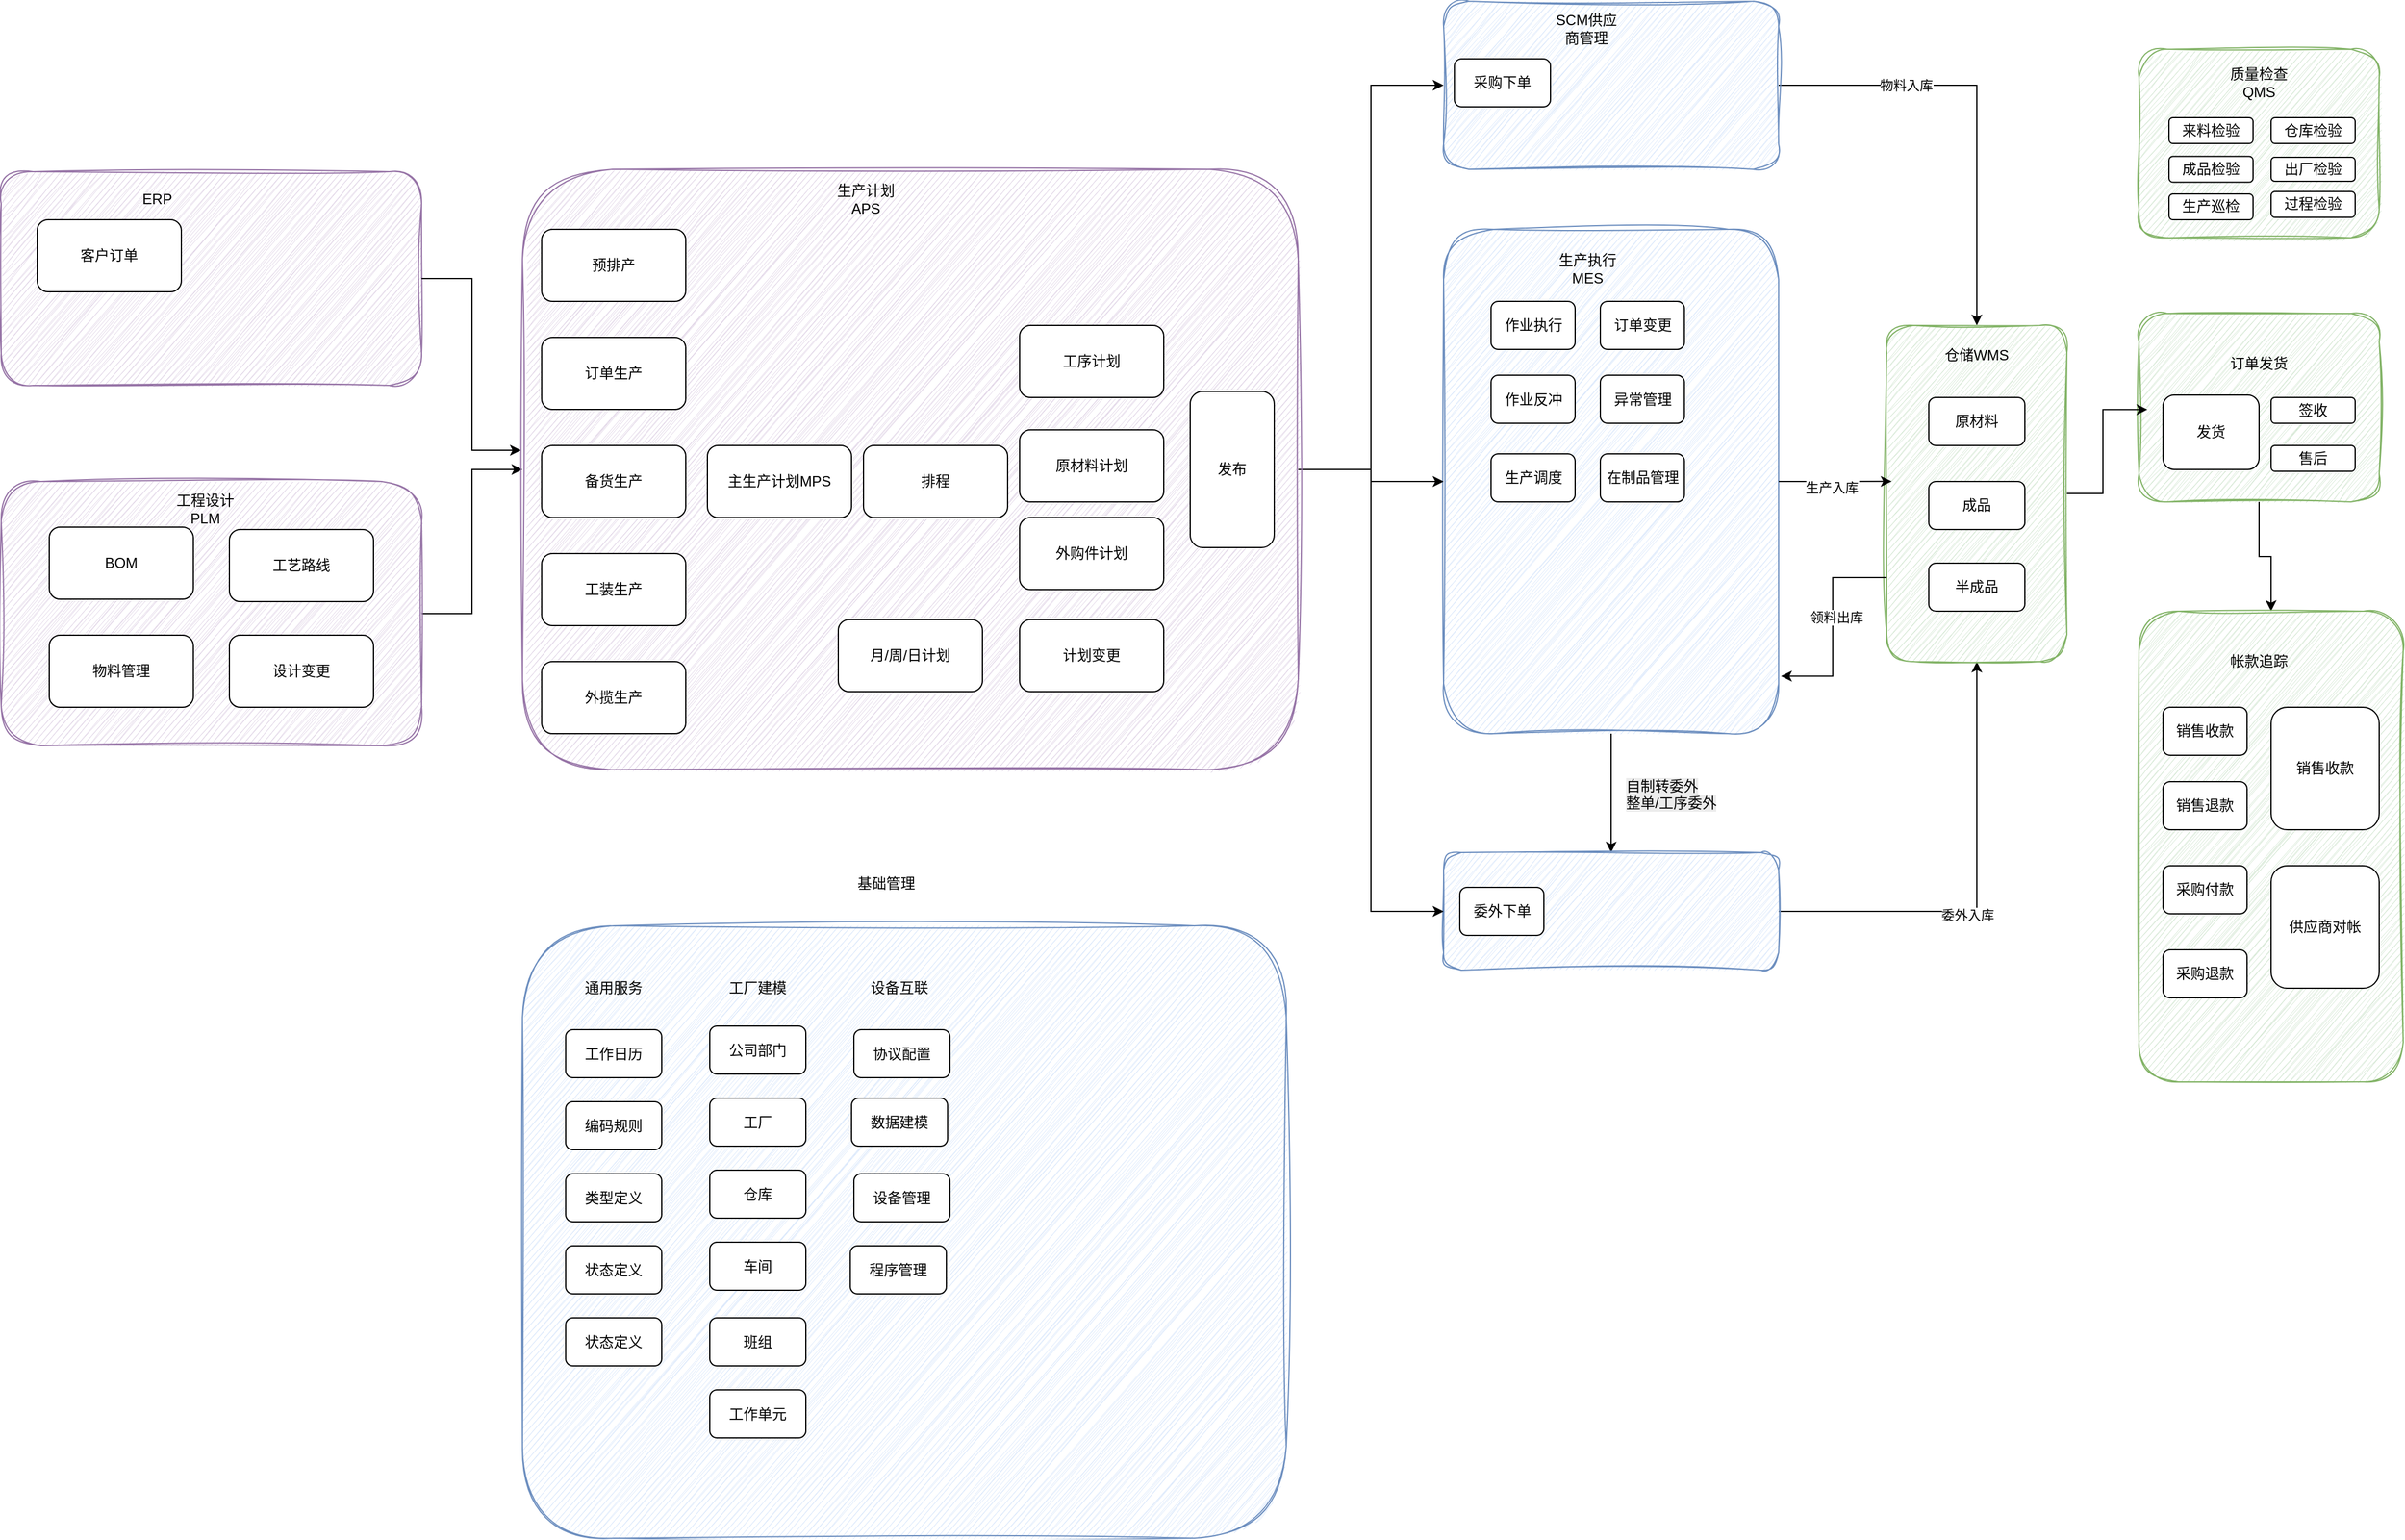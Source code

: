 <mxfile version="27.1.5">
  <diagram name="第 1 页" id="P-wkzjx2k7ZGJkpA4Eae">
    <mxGraphModel dx="1766" dy="971" grid="1" gridSize="10" guides="1" tooltips="1" connect="1" arrows="1" fold="1" page="1" pageScale="1" pageWidth="827" pageHeight="1169" math="0" shadow="0">
      <root>
        <mxCell id="0" />
        <mxCell id="1" parent="0" />
        <mxCell id="Gtzy-uiWqUcAj5QwXKWF-51" value="" style="rounded=1;whiteSpace=wrap;html=1;sketch=1;curveFitting=1;jiggle=2;fillColor=#e1d5e7;strokeColor=#9673a6;" vertex="1" parent="1">
          <mxGeometry x="-80" y="182" width="350" height="178" as="geometry" />
        </mxCell>
        <mxCell id="Gtzy-uiWqUcAj5QwXKWF-56" style="edgeStyle=orthogonalEdgeStyle;rounded=0;orthogonalLoop=1;jettySize=auto;html=1;exitX=1;exitY=0.5;exitDx=0;exitDy=0;entryX=0;entryY=0.5;entryDx=0;entryDy=0;" edge="1" parent="1" source="Gtzy-uiWqUcAj5QwXKWF-52" target="Gtzy-uiWqUcAj5QwXKWF-11">
          <mxGeometry relative="1" as="geometry" />
        </mxCell>
        <mxCell id="Gtzy-uiWqUcAj5QwXKWF-52" value="" style="rounded=1;whiteSpace=wrap;html=1;sketch=1;curveFitting=1;jiggle=2;fillColor=#e1d5e7;strokeColor=#9673a6;" vertex="1" parent="1">
          <mxGeometry x="-80" y="440" width="350" height="220" as="geometry" />
        </mxCell>
        <mxCell id="Gtzy-uiWqUcAj5QwXKWF-46" style="edgeStyle=orthogonalEdgeStyle;rounded=0;orthogonalLoop=1;jettySize=auto;html=1;exitX=1;exitY=0.5;exitDx=0;exitDy=0;entryX=0.5;entryY=0;entryDx=0;entryDy=0;" edge="1" parent="1" source="Gtzy-uiWqUcAj5QwXKWF-17" target="Gtzy-uiWqUcAj5QwXKWF-27">
          <mxGeometry relative="1" as="geometry" />
        </mxCell>
        <mxCell id="Gtzy-uiWqUcAj5QwXKWF-47" value="物料入库" style="edgeLabel;html=1;align=center;verticalAlign=middle;resizable=0;points=[];" vertex="1" connectable="0" parent="Gtzy-uiWqUcAj5QwXKWF-46">
          <mxGeometry x="-0.418" relative="1" as="geometry">
            <mxPoint as="offset" />
          </mxGeometry>
        </mxCell>
        <mxCell id="Gtzy-uiWqUcAj5QwXKWF-17" value="" style="rounded=1;whiteSpace=wrap;html=1;fillColor=#dae8fc;strokeColor=#6c8ebf;sketch=1;curveFitting=1;jiggle=2;" vertex="1" parent="1">
          <mxGeometry x="1121" y="40" width="279" height="140" as="geometry" />
        </mxCell>
        <mxCell id="Gtzy-uiWqUcAj5QwXKWF-41" style="edgeStyle=orthogonalEdgeStyle;rounded=0;orthogonalLoop=1;jettySize=auto;html=1;exitX=0.5;exitY=1;exitDx=0;exitDy=0;entryX=0.5;entryY=0;entryDx=0;entryDy=0;" edge="1" parent="1" source="Gtzy-uiWqUcAj5QwXKWF-18" target="Gtzy-uiWqUcAj5QwXKWF-19">
          <mxGeometry relative="1" as="geometry" />
        </mxCell>
        <mxCell id="Gtzy-uiWqUcAj5QwXKWF-18" value="" style="rounded=1;whiteSpace=wrap;html=1;fillColor=#dae8fc;strokeColor=#6c8ebf;shadow=0;sketch=1;curveFitting=1;jiggle=2;" vertex="1" parent="1">
          <mxGeometry x="1121" y="230" width="279" height="420" as="geometry" />
        </mxCell>
        <mxCell id="Gtzy-uiWqUcAj5QwXKWF-32" style="edgeStyle=orthogonalEdgeStyle;rounded=0;orthogonalLoop=1;jettySize=auto;html=1;exitX=1;exitY=0.5;exitDx=0;exitDy=0;entryX=0.5;entryY=1;entryDx=0;entryDy=0;" edge="1" parent="1" source="Gtzy-uiWqUcAj5QwXKWF-19" target="Gtzy-uiWqUcAj5QwXKWF-27">
          <mxGeometry relative="1" as="geometry" />
        </mxCell>
        <mxCell id="Gtzy-uiWqUcAj5QwXKWF-33" value="委外入库" style="edgeLabel;html=1;align=center;verticalAlign=middle;resizable=0;points=[];" vertex="1" connectable="0" parent="Gtzy-uiWqUcAj5QwXKWF-32">
          <mxGeometry x="-0.161" y="-3" relative="1" as="geometry">
            <mxPoint as="offset" />
          </mxGeometry>
        </mxCell>
        <mxCell id="Gtzy-uiWqUcAj5QwXKWF-19" value="" style="rounded=1;whiteSpace=wrap;html=1;fillColor=#dae8fc;strokeColor=#6c8ebf;shadow=0;glass=0;sketch=1;curveFitting=1;jiggle=2;" vertex="1" parent="1">
          <mxGeometry x="1121" y="749" width="279" height="98" as="geometry" />
        </mxCell>
        <mxCell id="Gtzy-uiWqUcAj5QwXKWF-24" style="edgeStyle=orthogonalEdgeStyle;rounded=0;orthogonalLoop=1;jettySize=auto;html=1;exitX=1;exitY=0.5;exitDx=0;exitDy=0;entryX=0;entryY=0.5;entryDx=0;entryDy=0;" edge="1" parent="1" source="Gtzy-uiWqUcAj5QwXKWF-11" target="Gtzy-uiWqUcAj5QwXKWF-17">
          <mxGeometry relative="1" as="geometry" />
        </mxCell>
        <mxCell id="Gtzy-uiWqUcAj5QwXKWF-25" style="edgeStyle=orthogonalEdgeStyle;rounded=0;orthogonalLoop=1;jettySize=auto;html=1;exitX=1;exitY=0.5;exitDx=0;exitDy=0;entryX=0;entryY=0.5;entryDx=0;entryDy=0;" edge="1" parent="1" source="Gtzy-uiWqUcAj5QwXKWF-11" target="Gtzy-uiWqUcAj5QwXKWF-18">
          <mxGeometry relative="1" as="geometry" />
        </mxCell>
        <mxCell id="Gtzy-uiWqUcAj5QwXKWF-26" style="edgeStyle=orthogonalEdgeStyle;rounded=0;orthogonalLoop=1;jettySize=auto;html=1;exitX=1;exitY=0.5;exitDx=0;exitDy=0;entryX=0;entryY=0.5;entryDx=0;entryDy=0;" edge="1" parent="1" source="Gtzy-uiWqUcAj5QwXKWF-11" target="Gtzy-uiWqUcAj5QwXKWF-19">
          <mxGeometry relative="1" as="geometry" />
        </mxCell>
        <mxCell id="Gtzy-uiWqUcAj5QwXKWF-11" value="" style="rounded=1;whiteSpace=wrap;html=1;sketch=1;curveFitting=1;jiggle=2;fillColor=#e1d5e7;strokeColor=#9673a6;" vertex="1" parent="1">
          <mxGeometry x="354" y="180" width="646" height="500" as="geometry" />
        </mxCell>
        <mxCell id="vl6X_LM82_p3VvOa5xrB-1" value="客户订单" style="rounded=1;whiteSpace=wrap;html=1;" parent="1" vertex="1">
          <mxGeometry x="-50" y="222" width="120" height="60" as="geometry" />
        </mxCell>
        <mxCell id="Gtzy-uiWqUcAj5QwXKWF-1" value="订单生产" style="rounded=1;whiteSpace=wrap;html=1;" vertex="1" parent="1">
          <mxGeometry x="370" y="320" width="120" height="60" as="geometry" />
        </mxCell>
        <mxCell id="Gtzy-uiWqUcAj5QwXKWF-2" value="备货生产" style="rounded=1;whiteSpace=wrap;html=1;" vertex="1" parent="1">
          <mxGeometry x="370" y="410" width="120" height="60" as="geometry" />
        </mxCell>
        <mxCell id="Gtzy-uiWqUcAj5QwXKWF-3" value="工装生产" style="rounded=1;whiteSpace=wrap;html=1;" vertex="1" parent="1">
          <mxGeometry x="370" y="500" width="120" height="60" as="geometry" />
        </mxCell>
        <mxCell id="Gtzy-uiWqUcAj5QwXKWF-4" value="外揽生产" style="rounded=1;whiteSpace=wrap;html=1;" vertex="1" parent="1">
          <mxGeometry x="370" y="590" width="120" height="60" as="geometry" />
        </mxCell>
        <mxCell id="Gtzy-uiWqUcAj5QwXKWF-5" value="预排产" style="rounded=1;whiteSpace=wrap;html=1;" vertex="1" parent="1">
          <mxGeometry x="370" y="230" width="120" height="60" as="geometry" />
        </mxCell>
        <mxCell id="Gtzy-uiWqUcAj5QwXKWF-6" value="主生产计划MPS" style="rounded=1;whiteSpace=wrap;html=1;" vertex="1" parent="1">
          <mxGeometry x="508" y="410" width="120" height="60" as="geometry" />
        </mxCell>
        <mxCell id="Gtzy-uiWqUcAj5QwXKWF-7" value="BOM" style="rounded=1;whiteSpace=wrap;html=1;" vertex="1" parent="1">
          <mxGeometry x="-40" y="478" width="120" height="60" as="geometry" />
        </mxCell>
        <mxCell id="Gtzy-uiWqUcAj5QwXKWF-8" value="排程" style="rounded=1;whiteSpace=wrap;html=1;" vertex="1" parent="1">
          <mxGeometry x="638" y="410" width="120" height="60" as="geometry" />
        </mxCell>
        <mxCell id="Gtzy-uiWqUcAj5QwXKWF-9" value="原材料计划" style="rounded=1;whiteSpace=wrap;html=1;" vertex="1" parent="1">
          <mxGeometry x="768" y="397" width="120" height="60" as="geometry" />
        </mxCell>
        <mxCell id="Gtzy-uiWqUcAj5QwXKWF-12" value="采购下单" style="rounded=1;whiteSpace=wrap;html=1;" vertex="1" parent="1">
          <mxGeometry x="1130" y="88" width="80" height="40" as="geometry" />
        </mxCell>
        <mxCell id="Gtzy-uiWqUcAj5QwXKWF-13" value="作业执行" style="rounded=1;whiteSpace=wrap;html=1;" vertex="1" parent="1">
          <mxGeometry x="1160.5" y="290" width="70" height="40" as="geometry" />
        </mxCell>
        <mxCell id="Gtzy-uiWqUcAj5QwXKWF-14" value="委外下单" style="rounded=1;whiteSpace=wrap;html=1;" vertex="1" parent="1">
          <mxGeometry x="1134.5" y="778" width="70" height="40" as="geometry" />
        </mxCell>
        <mxCell id="Gtzy-uiWqUcAj5QwXKWF-20" value="SCM供应商管理" style="text;html=1;align=center;verticalAlign=middle;whiteSpace=wrap;rounded=0;" vertex="1" parent="1">
          <mxGeometry x="1210" y="48" width="60" height="30" as="geometry" />
        </mxCell>
        <mxCell id="Gtzy-uiWqUcAj5QwXKWF-21" value="生产计划APS" style="text;html=1;align=center;verticalAlign=middle;whiteSpace=wrap;rounded=0;" vertex="1" parent="1">
          <mxGeometry x="610" y="190" width="60" height="30" as="geometry" />
        </mxCell>
        <mxCell id="Gtzy-uiWqUcAj5QwXKWF-22" value="生产执行MES" style="text;html=1;align=center;verticalAlign=middle;whiteSpace=wrap;rounded=0;" vertex="1" parent="1">
          <mxGeometry x="1211" y="248" width="60" height="30" as="geometry" />
        </mxCell>
        <mxCell id="Gtzy-uiWqUcAj5QwXKWF-27" value="" style="rounded=1;whiteSpace=wrap;html=1;fillColor=#d5e8d4;strokeColor=#82b366;shadow=0;sketch=1;curveFitting=1;jiggle=2;" vertex="1" parent="1">
          <mxGeometry x="1490" y="310" width="150" height="280" as="geometry" />
        </mxCell>
        <mxCell id="Gtzy-uiWqUcAj5QwXKWF-28" value="仓储WMS" style="text;html=1;align=center;verticalAlign=middle;whiteSpace=wrap;rounded=0;" vertex="1" parent="1">
          <mxGeometry x="1535" y="320" width="60" height="30" as="geometry" />
        </mxCell>
        <mxCell id="Gtzy-uiWqUcAj5QwXKWF-29" value="原材料" style="rounded=1;whiteSpace=wrap;html=1;" vertex="1" parent="1">
          <mxGeometry x="1525" y="370" width="80" height="40" as="geometry" />
        </mxCell>
        <mxCell id="Gtzy-uiWqUcAj5QwXKWF-30" value="成品" style="rounded=1;whiteSpace=wrap;html=1;" vertex="1" parent="1">
          <mxGeometry x="1525" y="440" width="80" height="40" as="geometry" />
        </mxCell>
        <mxCell id="Gtzy-uiWqUcAj5QwXKWF-31" value="半成品" style="rounded=1;whiteSpace=wrap;html=1;" vertex="1" parent="1">
          <mxGeometry x="1525" y="508" width="80" height="40" as="geometry" />
        </mxCell>
        <mxCell id="Gtzy-uiWqUcAj5QwXKWF-34" style="edgeStyle=orthogonalEdgeStyle;rounded=0;orthogonalLoop=1;jettySize=auto;html=1;exitX=1;exitY=0.5;exitDx=0;exitDy=0;entryX=0.027;entryY=0.464;entryDx=0;entryDy=0;entryPerimeter=0;" edge="1" parent="1" source="Gtzy-uiWqUcAj5QwXKWF-18" target="Gtzy-uiWqUcAj5QwXKWF-27">
          <mxGeometry relative="1" as="geometry" />
        </mxCell>
        <mxCell id="Gtzy-uiWqUcAj5QwXKWF-35" value="生产入库" style="edgeLabel;html=1;align=center;verticalAlign=middle;resizable=0;points=[];" vertex="1" connectable="0" parent="Gtzy-uiWqUcAj5QwXKWF-34">
          <mxGeometry x="-0.044" y="-5" relative="1" as="geometry">
            <mxPoint x="-1" as="offset" />
          </mxGeometry>
        </mxCell>
        <mxCell id="Gtzy-uiWqUcAj5QwXKWF-36" style="edgeStyle=orthogonalEdgeStyle;rounded=0;orthogonalLoop=1;jettySize=auto;html=1;exitX=0;exitY=0.75;exitDx=0;exitDy=0;entryX=1.007;entryY=0.886;entryDx=0;entryDy=0;entryPerimeter=0;" edge="1" parent="1" source="Gtzy-uiWqUcAj5QwXKWF-27" target="Gtzy-uiWqUcAj5QwXKWF-18">
          <mxGeometry relative="1" as="geometry" />
        </mxCell>
        <mxCell id="Gtzy-uiWqUcAj5QwXKWF-37" value="领料出库" style="edgeLabel;html=1;align=center;verticalAlign=middle;resizable=0;points=[];" vertex="1" connectable="0" parent="Gtzy-uiWqUcAj5QwXKWF-36">
          <mxGeometry x="-0.088" y="3" relative="1" as="geometry">
            <mxPoint as="offset" />
          </mxGeometry>
        </mxCell>
        <mxCell id="Gtzy-uiWqUcAj5QwXKWF-48" value="工艺路线" style="rounded=1;whiteSpace=wrap;html=1;" vertex="1" parent="1">
          <mxGeometry x="110" y="480" width="120" height="60" as="geometry" />
        </mxCell>
        <mxCell id="Gtzy-uiWqUcAj5QwXKWF-49" value="物料管理" style="rounded=1;whiteSpace=wrap;html=1;" vertex="1" parent="1">
          <mxGeometry x="-40" y="568" width="120" height="60" as="geometry" />
        </mxCell>
        <mxCell id="Gtzy-uiWqUcAj5QwXKWF-53" value="ERP" style="text;html=1;align=center;verticalAlign=middle;whiteSpace=wrap;rounded=0;" vertex="1" parent="1">
          <mxGeometry x="20" y="190" width="60" height="30" as="geometry" />
        </mxCell>
        <mxCell id="Gtzy-uiWqUcAj5QwXKWF-54" value="工程设计PLM" style="text;html=1;align=center;verticalAlign=middle;whiteSpace=wrap;rounded=0;" vertex="1" parent="1">
          <mxGeometry x="60" y="448" width="60" height="30" as="geometry" />
        </mxCell>
        <mxCell id="Gtzy-uiWqUcAj5QwXKWF-55" style="edgeStyle=orthogonalEdgeStyle;rounded=0;orthogonalLoop=1;jettySize=auto;html=1;exitX=1;exitY=0.5;exitDx=0;exitDy=0;entryX=-0.002;entryY=0.468;entryDx=0;entryDy=0;entryPerimeter=0;" edge="1" parent="1" source="Gtzy-uiWqUcAj5QwXKWF-51" target="Gtzy-uiWqUcAj5QwXKWF-11">
          <mxGeometry relative="1" as="geometry" />
        </mxCell>
        <mxCell id="Gtzy-uiWqUcAj5QwXKWF-57" value="" style="rounded=1;whiteSpace=wrap;html=1;fillColor=#d5e8d4;strokeColor=#82b366;shadow=0;sketch=1;curveFitting=1;jiggle=2;" vertex="1" parent="1">
          <mxGeometry x="1700" y="80" width="200" height="157" as="geometry" />
        </mxCell>
        <mxCell id="Gtzy-uiWqUcAj5QwXKWF-59" value="质量检查QMS" style="text;html=1;align=center;verticalAlign=middle;whiteSpace=wrap;rounded=0;" vertex="1" parent="1">
          <mxGeometry x="1770" y="93" width="60" height="30" as="geometry" />
        </mxCell>
        <mxCell id="Gtzy-uiWqUcAj5QwXKWF-71" style="edgeStyle=orthogonalEdgeStyle;rounded=0;orthogonalLoop=1;jettySize=auto;html=1;exitX=0.5;exitY=1;exitDx=0;exitDy=0;entryX=0.5;entryY=0;entryDx=0;entryDy=0;" edge="1" parent="1" source="Gtzy-uiWqUcAj5QwXKWF-60" target="Gtzy-uiWqUcAj5QwXKWF-65">
          <mxGeometry relative="1" as="geometry" />
        </mxCell>
        <mxCell id="Gtzy-uiWqUcAj5QwXKWF-60" value="" style="rounded=1;whiteSpace=wrap;html=1;fillColor=#d5e8d4;strokeColor=#82b366;shadow=0;sketch=1;curveFitting=1;jiggle=2;" vertex="1" parent="1">
          <mxGeometry x="1700" y="300" width="200" height="157" as="geometry" />
        </mxCell>
        <mxCell id="Gtzy-uiWqUcAj5QwXKWF-61" value="发货" style="rounded=1;whiteSpace=wrap;html=1;" vertex="1" parent="1">
          <mxGeometry x="1720" y="368" width="80" height="62" as="geometry" />
        </mxCell>
        <mxCell id="Gtzy-uiWqUcAj5QwXKWF-62" value="订单发货" style="text;html=1;align=center;verticalAlign=middle;whiteSpace=wrap;rounded=0;" vertex="1" parent="1">
          <mxGeometry x="1770" y="327" width="60" height="30" as="geometry" />
        </mxCell>
        <mxCell id="Gtzy-uiWqUcAj5QwXKWF-63" value="签收" style="rounded=1;whiteSpace=wrap;html=1;" vertex="1" parent="1">
          <mxGeometry x="1810" y="370" width="70" height="21.5" as="geometry" />
        </mxCell>
        <mxCell id="Gtzy-uiWqUcAj5QwXKWF-64" value="售后" style="rounded=1;whiteSpace=wrap;html=1;" vertex="1" parent="1">
          <mxGeometry x="1810" y="410" width="70" height="21.5" as="geometry" />
        </mxCell>
        <mxCell id="Gtzy-uiWqUcAj5QwXKWF-65" value="" style="rounded=1;whiteSpace=wrap;html=1;fillColor=#d5e8d4;strokeColor=#82b366;shadow=0;sketch=1;curveFitting=1;jiggle=2;" vertex="1" parent="1">
          <mxGeometry x="1700" y="548" width="220" height="392" as="geometry" />
        </mxCell>
        <mxCell id="Gtzy-uiWqUcAj5QwXKWF-66" value="销售收款" style="rounded=1;whiteSpace=wrap;html=1;" vertex="1" parent="1">
          <mxGeometry x="1720" y="628" width="70" height="40" as="geometry" />
        </mxCell>
        <mxCell id="Gtzy-uiWqUcAj5QwXKWF-67" value="帐款追踪" style="text;html=1;align=center;verticalAlign=middle;whiteSpace=wrap;rounded=0;" vertex="1" parent="1">
          <mxGeometry x="1770" y="575" width="60" height="30" as="geometry" />
        </mxCell>
        <mxCell id="Gtzy-uiWqUcAj5QwXKWF-70" style="edgeStyle=orthogonalEdgeStyle;rounded=0;orthogonalLoop=1;jettySize=auto;html=1;exitX=1;exitY=0.5;exitDx=0;exitDy=0;entryX=0.035;entryY=0.51;entryDx=0;entryDy=0;entryPerimeter=0;" edge="1" parent="1" source="Gtzy-uiWqUcAj5QwXKWF-27" target="Gtzy-uiWqUcAj5QwXKWF-60">
          <mxGeometry relative="1" as="geometry" />
        </mxCell>
        <mxCell id="Gtzy-uiWqUcAj5QwXKWF-72" value="销售退款" style="rounded=1;whiteSpace=wrap;html=1;" vertex="1" parent="1">
          <mxGeometry x="1720" y="690" width="70" height="40" as="geometry" />
        </mxCell>
        <mxCell id="Gtzy-uiWqUcAj5QwXKWF-73" value="采购付款" style="rounded=1;whiteSpace=wrap;html=1;" vertex="1" parent="1">
          <mxGeometry x="1720" y="760" width="70" height="40" as="geometry" />
        </mxCell>
        <mxCell id="Gtzy-uiWqUcAj5QwXKWF-74" value="采购退款" style="rounded=1;whiteSpace=wrap;html=1;" vertex="1" parent="1">
          <mxGeometry x="1720" y="830" width="70" height="40" as="geometry" />
        </mxCell>
        <mxCell id="Gtzy-uiWqUcAj5QwXKWF-75" value="销售收款" style="rounded=1;whiteSpace=wrap;html=1;" vertex="1" parent="1">
          <mxGeometry x="1810" y="628" width="90" height="102" as="geometry" />
        </mxCell>
        <mxCell id="Gtzy-uiWqUcAj5QwXKWF-76" value="供应商对帐" style="rounded=1;whiteSpace=wrap;html=1;" vertex="1" parent="1">
          <mxGeometry x="1810" y="760" width="90" height="102" as="geometry" />
        </mxCell>
        <mxCell id="Gtzy-uiWqUcAj5QwXKWF-77" value="设计变更" style="rounded=1;whiteSpace=wrap;html=1;" vertex="1" parent="1">
          <mxGeometry x="110" y="568" width="120" height="60" as="geometry" />
        </mxCell>
        <mxCell id="Gtzy-uiWqUcAj5QwXKWF-78" value="计划变更" style="rounded=1;whiteSpace=wrap;html=1;" vertex="1" parent="1">
          <mxGeometry x="768" y="555" width="120" height="60" as="geometry" />
        </mxCell>
        <mxCell id="Gtzy-uiWqUcAj5QwXKWF-79" value="工序计划" style="rounded=1;whiteSpace=wrap;html=1;" vertex="1" parent="1">
          <mxGeometry x="768" y="310" width="120" height="60" as="geometry" />
        </mxCell>
        <mxCell id="Gtzy-uiWqUcAj5QwXKWF-80" value="外购件计划" style="rounded=1;whiteSpace=wrap;html=1;" vertex="1" parent="1">
          <mxGeometry x="768" y="470" width="120" height="60" as="geometry" />
        </mxCell>
        <mxCell id="Gtzy-uiWqUcAj5QwXKWF-81" value="发布" style="rounded=1;whiteSpace=wrap;html=1;" vertex="1" parent="1">
          <mxGeometry x="910" y="365" width="70" height="130" as="geometry" />
        </mxCell>
        <mxCell id="Gtzy-uiWqUcAj5QwXKWF-83" value="&lt;span data-mx-given-colors=&quot;{&amp;quot;color&amp;quot;:&amp;quot;rgb(0, 0, 0)&amp;quot;,&amp;quot;background-color&amp;quot;:&amp;quot;rgb(236, 236, 236)&amp;quot;}&quot; style=&quot;forced-color-adjust: none; color: light-dark(rgb(0, 0, 0), rgb(237, 237, 237)); font-family: Helvetica; font-size: 12px; font-style: normal; font-variant-ligatures: normal; font-variant-caps: normal; font-weight: 400; letter-spacing: normal; orphans: 2; text-indent: 0px; text-transform: none; widows: 2; word-spacing: 0px; -webkit-text-stroke-width: 0px; white-space: normal; text-decoration-thickness: initial; text-decoration-style: initial; text-decoration-color: initial; text-align: center; background-color: light-dark(rgb(236, 236, 236), rgb(34, 34, 34)); float: none; display: inline !important;&quot;&gt;自制转委外&lt;/span&gt;&lt;br data-mx-given-colors=&quot;{&amp;quot;color&amp;quot;:&amp;quot;rgb(0, 0, 0)&amp;quot;,&amp;quot;background-color&amp;quot;:&amp;quot;rgb(236, 236, 236)&amp;quot;}&quot; style=&quot;forced-color-adjust: none; color: light-dark(rgb(0, 0, 0), rgb(237, 237, 237)); font-family: Helvetica; font-size: 12px; font-style: normal; font-variant-ligatures: normal; font-variant-caps: normal; font-weight: 400; letter-spacing: normal; orphans: 2; text-indent: 0px; text-transform: none; widows: 2; word-spacing: 0px; -webkit-text-stroke-width: 0px; white-space: normal; text-decoration-thickness: initial; text-decoration-style: initial; text-decoration-color: initial; text-align: center; background-color: light-dark(rgb(236, 236, 236), rgb(34, 34, 34));&quot;&gt;&lt;span data-mx-given-colors=&quot;{&amp;quot;color&amp;quot;:&amp;quot;rgb(0, 0, 0)&amp;quot;,&amp;quot;background-color&amp;quot;:&amp;quot;rgb(236, 236, 236)&amp;quot;}&quot; style=&quot;forced-color-adjust: none; color: light-dark(rgb(0, 0, 0), rgb(237, 237, 237)); font-family: Helvetica; font-size: 12px; font-style: normal; font-variant-ligatures: normal; font-variant-caps: normal; font-weight: 400; letter-spacing: normal; orphans: 2; text-indent: 0px; text-transform: none; widows: 2; word-spacing: 0px; -webkit-text-stroke-width: 0px; white-space: normal; text-decoration-thickness: initial; text-decoration-style: initial; text-decoration-color: initial; text-align: center; background-color: light-dark(rgb(236, 236, 236), rgb(34, 34, 34)); float: none; display: inline !important;&quot;&gt;整单/工序委外&lt;/span&gt;" style="text;whiteSpace=wrap;html=1;" vertex="1" parent="1">
          <mxGeometry x="1271" y="680" width="110" height="50" as="geometry" />
        </mxCell>
        <mxCell id="Gtzy-uiWqUcAj5QwXKWF-84" value="订单变更" style="rounded=1;whiteSpace=wrap;html=1;" vertex="1" parent="1">
          <mxGeometry x="1251.5" y="290" width="70" height="40" as="geometry" />
        </mxCell>
        <mxCell id="Gtzy-uiWqUcAj5QwXKWF-85" value="生产调度" style="rounded=1;whiteSpace=wrap;html=1;" vertex="1" parent="1">
          <mxGeometry x="1160.5" y="417" width="70" height="40" as="geometry" />
        </mxCell>
        <mxCell id="Gtzy-uiWqUcAj5QwXKWF-86" value="在制品管理" style="rounded=1;whiteSpace=wrap;html=1;" vertex="1" parent="1">
          <mxGeometry x="1251.5" y="417" width="70" height="40" as="geometry" />
        </mxCell>
        <mxCell id="Gtzy-uiWqUcAj5QwXKWF-87" value="作业反冲" style="rounded=1;whiteSpace=wrap;html=1;" vertex="1" parent="1">
          <mxGeometry x="1160.5" y="351.5" width="70" height="40" as="geometry" />
        </mxCell>
        <mxCell id="Gtzy-uiWqUcAj5QwXKWF-88" value="异常管理" style="rounded=1;whiteSpace=wrap;html=1;" vertex="1" parent="1">
          <mxGeometry x="1251.5" y="351.5" width="70" height="40" as="geometry" />
        </mxCell>
        <mxCell id="Gtzy-uiWqUcAj5QwXKWF-89" value="" style="rounded=1;whiteSpace=wrap;html=1;fillColor=#dae8fc;strokeColor=#6c8ebf;shadow=0;sketch=1;curveFitting=1;jiggle=2;" vertex="1" parent="1">
          <mxGeometry x="354" y="810" width="636" height="510" as="geometry" />
        </mxCell>
        <mxCell id="Gtzy-uiWqUcAj5QwXKWF-90" value="工作日历" style="rounded=1;whiteSpace=wrap;html=1;" vertex="1" parent="1">
          <mxGeometry x="390" y="896.5" width="80" height="40" as="geometry" />
        </mxCell>
        <mxCell id="Gtzy-uiWqUcAj5QwXKWF-91" value="编码规则" style="rounded=1;whiteSpace=wrap;html=1;" vertex="1" parent="1">
          <mxGeometry x="390" y="956.5" width="80" height="40" as="geometry" />
        </mxCell>
        <mxCell id="Gtzy-uiWqUcAj5QwXKWF-92" value="类型定义" style="rounded=1;whiteSpace=wrap;html=1;" vertex="1" parent="1">
          <mxGeometry x="390" y="1016.5" width="80" height="40" as="geometry" />
        </mxCell>
        <mxCell id="Gtzy-uiWqUcAj5QwXKWF-93" value="状态定义" style="rounded=1;whiteSpace=wrap;html=1;" vertex="1" parent="1">
          <mxGeometry x="390" y="1076.5" width="80" height="40" as="geometry" />
        </mxCell>
        <mxCell id="Gtzy-uiWqUcAj5QwXKWF-94" value="公司部门" style="rounded=1;whiteSpace=wrap;html=1;" vertex="1" parent="1">
          <mxGeometry x="510" y="893.5" width="80" height="40" as="geometry" />
        </mxCell>
        <mxCell id="Gtzy-uiWqUcAj5QwXKWF-95" value="工厂" style="rounded=1;whiteSpace=wrap;html=1;" vertex="1" parent="1">
          <mxGeometry x="510" y="953.5" width="80" height="40" as="geometry" />
        </mxCell>
        <mxCell id="Gtzy-uiWqUcAj5QwXKWF-96" value="仓库" style="rounded=1;whiteSpace=wrap;html=1;" vertex="1" parent="1">
          <mxGeometry x="510" y="1013.5" width="80" height="40" as="geometry" />
        </mxCell>
        <mxCell id="Gtzy-uiWqUcAj5QwXKWF-97" value="车间" style="rounded=1;whiteSpace=wrap;html=1;" vertex="1" parent="1">
          <mxGeometry x="510" y="1073.5" width="80" height="40" as="geometry" />
        </mxCell>
        <mxCell id="Gtzy-uiWqUcAj5QwXKWF-98" value="状态定义" style="rounded=1;whiteSpace=wrap;html=1;" vertex="1" parent="1">
          <mxGeometry x="390" y="1136.5" width="80" height="40" as="geometry" />
        </mxCell>
        <mxCell id="Gtzy-uiWqUcAj5QwXKWF-99" value="来料检验" style="rounded=1;whiteSpace=wrap;html=1;" vertex="1" parent="1">
          <mxGeometry x="1725" y="137" width="70" height="21.5" as="geometry" />
        </mxCell>
        <mxCell id="Gtzy-uiWqUcAj5QwXKWF-100" value="仓库检验" style="rounded=1;whiteSpace=wrap;html=1;" vertex="1" parent="1">
          <mxGeometry x="1810" y="137" width="70" height="21.5" as="geometry" />
        </mxCell>
        <mxCell id="Gtzy-uiWqUcAj5QwXKWF-101" value="过程检验" style="rounded=1;whiteSpace=wrap;html=1;" vertex="1" parent="1">
          <mxGeometry x="1810" y="198.5" width="70" height="21.5" as="geometry" />
        </mxCell>
        <mxCell id="Gtzy-uiWqUcAj5QwXKWF-102" value="成品检验" style="rounded=1;whiteSpace=wrap;html=1;" vertex="1" parent="1">
          <mxGeometry x="1725" y="169.25" width="70" height="21.5" as="geometry" />
        </mxCell>
        <mxCell id="Gtzy-uiWqUcAj5QwXKWF-103" value="出厂检验" style="rounded=1;whiteSpace=wrap;html=1;" vertex="1" parent="1">
          <mxGeometry x="1810" y="170" width="70" height="20" as="geometry" />
        </mxCell>
        <mxCell id="Gtzy-uiWqUcAj5QwXKWF-104" value="生产巡检" style="rounded=1;whiteSpace=wrap;html=1;" vertex="1" parent="1">
          <mxGeometry x="1725" y="200.5" width="70" height="21.5" as="geometry" />
        </mxCell>
        <mxCell id="Gtzy-uiWqUcAj5QwXKWF-105" value="班组" style="rounded=1;whiteSpace=wrap;html=1;" vertex="1" parent="1">
          <mxGeometry x="510" y="1136.5" width="80" height="40" as="geometry" />
        </mxCell>
        <mxCell id="Gtzy-uiWqUcAj5QwXKWF-106" value="工作单元" style="rounded=1;whiteSpace=wrap;html=1;" vertex="1" parent="1">
          <mxGeometry x="510" y="1196.5" width="80" height="40" as="geometry" />
        </mxCell>
        <mxCell id="Gtzy-uiWqUcAj5QwXKWF-107" value="协议配置" style="rounded=1;whiteSpace=wrap;html=1;" vertex="1" parent="1">
          <mxGeometry x="630" y="896.5" width="80" height="40" as="geometry" />
        </mxCell>
        <mxCell id="Gtzy-uiWqUcAj5QwXKWF-108" value="数据建模" style="rounded=1;whiteSpace=wrap;html=1;" vertex="1" parent="1">
          <mxGeometry x="628" y="953.5" width="80" height="40" as="geometry" />
        </mxCell>
        <mxCell id="Gtzy-uiWqUcAj5QwXKWF-109" value="设备管理" style="rounded=1;whiteSpace=wrap;html=1;" vertex="1" parent="1">
          <mxGeometry x="630" y="1016.5" width="80" height="40" as="geometry" />
        </mxCell>
        <mxCell id="Gtzy-uiWqUcAj5QwXKWF-110" value="程序管理" style="rounded=1;whiteSpace=wrap;html=1;" vertex="1" parent="1">
          <mxGeometry x="627" y="1076.5" width="80" height="40" as="geometry" />
        </mxCell>
        <mxCell id="Gtzy-uiWqUcAj5QwXKWF-111" value="基础管理" style="text;html=1;align=center;verticalAlign=middle;whiteSpace=wrap;rounded=0;" vertex="1" parent="1">
          <mxGeometry x="627" y="760" width="60" height="30" as="geometry" />
        </mxCell>
        <mxCell id="Gtzy-uiWqUcAj5QwXKWF-112" value="通用服务" style="text;html=1;align=center;verticalAlign=middle;whiteSpace=wrap;rounded=0;" vertex="1" parent="1">
          <mxGeometry x="400" y="847" width="60" height="30" as="geometry" />
        </mxCell>
        <mxCell id="Gtzy-uiWqUcAj5QwXKWF-113" value="工厂&lt;span style=&quot;color: rgba(0, 0, 0, 0); font-family: monospace; font-size: 0px; text-align: start; text-wrap-mode: nowrap;&quot;&gt;%3CmxGraphModel%3E%3Croot%3E%3CmxCell%20id%3D%220%22%2F%3E%3CmxCell%20id%3D%221%22%20parent%3D%220%22%2F%3E%3CmxCell%20id%3D%222%22%20value%3D%22%E9%80%9A%E7%94%A8%E6%9C%8D%E5%8A%A1%22%20style%3D%22text%3Bhtml%3D1%3Balign%3Dcenter%3BverticalAlign%3Dmiddle%3BwhiteSpace%3Dwrap%3Brounded%3D0%3B%22%20vertex%3D%221%22%20parent%3D%221%22%3E%3CmxGeometry%20x%3D%22400%22%20y%3D%22847%22%20width%3D%2260%22%20height%3D%2230%22%20as%3D%22geometry%22%2F%3E%3C%2FmxCell%3E%3C%2Froot%3E%3C%2FmxGraphModel%3E&lt;/span&gt;建模" style="text;html=1;align=center;verticalAlign=middle;whiteSpace=wrap;rounded=0;" vertex="1" parent="1">
          <mxGeometry x="520" y="847" width="60" height="30" as="geometry" />
        </mxCell>
        <mxCell id="Gtzy-uiWqUcAj5QwXKWF-114" value="设备互联" style="text;html=1;align=center;verticalAlign=middle;whiteSpace=wrap;rounded=0;" vertex="1" parent="1">
          <mxGeometry x="638" y="847" width="60" height="30" as="geometry" />
        </mxCell>
        <mxCell id="Gtzy-uiWqUcAj5QwXKWF-116" value="月/周/日计划" style="rounded=1;whiteSpace=wrap;html=1;" vertex="1" parent="1">
          <mxGeometry x="617" y="555" width="120" height="60" as="geometry" />
        </mxCell>
      </root>
    </mxGraphModel>
  </diagram>
</mxfile>
